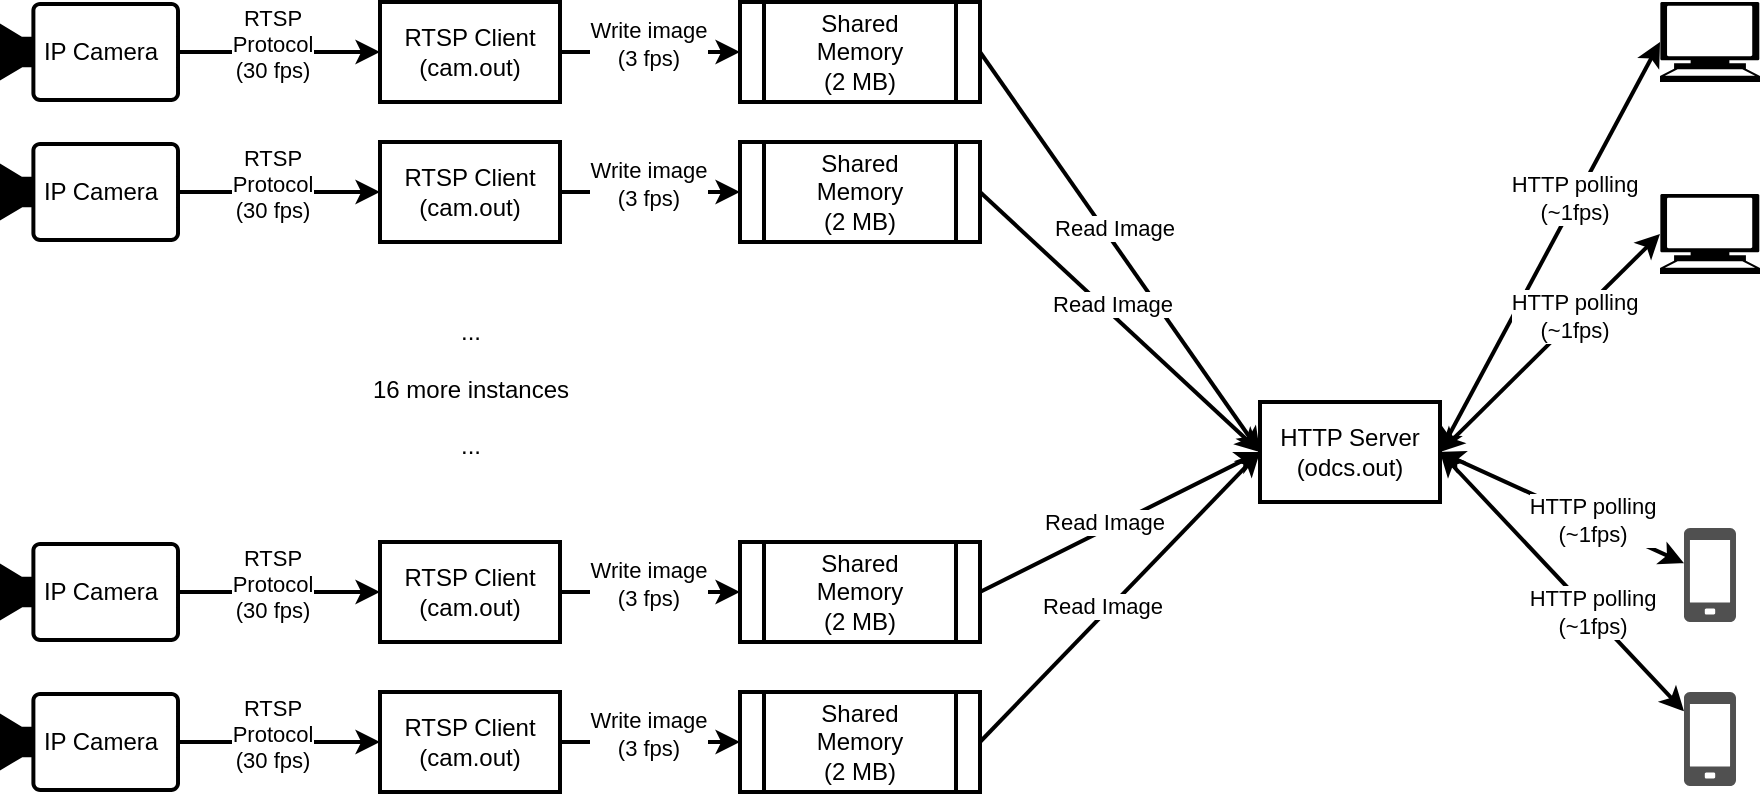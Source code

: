 <mxfile version="20.3.7" type="device"><diagram id="LTxdnSjZ6CFCPwl13RmF" name="Page-1"><mxGraphModel dx="2062" dy="1081" grid="1" gridSize="10" guides="1" tooltips="1" connect="1" arrows="1" fold="1" page="1" pageScale="1" pageWidth="850" pageHeight="1100" math="0" shadow="0"><root><mxCell id="0"/><mxCell id="1" parent="0"/><mxCell id="k68_5YPGHtgoW6fo5KtN-3" value="&lt;div&gt;RTSP Client&lt;/div&gt;&lt;div&gt;(cam.out)&lt;br&gt;&lt;/div&gt;" style="rounded=0;whiteSpace=wrap;html=1;strokeWidth=2;" parent="1" vertex="1"><mxGeometry x="230" y="90" width="90" height="50" as="geometry"/></mxCell><mxCell id="k68_5YPGHtgoW6fo5KtN-6" value="" style="points=[[0,0.5,0],[0.19,0.02,0],[0.59,0,0],[0.985,0.02,0],[1,0.5,0],[0.985,0.98,0],[0.59,1,0],[0.19,0.98,0]];verticalLabelPosition=bottom;sketch=0;html=1;verticalAlign=top;aspect=fixed;align=center;pointerEvents=1;shape=mxgraph.cisco19.camera;fillColor=#000000;strokeColor=none;strokeWidth=14;" parent="1" vertex="1"><mxGeometry x="40" y="90" width="90" height="50" as="geometry"/></mxCell><mxCell id="k68_5YPGHtgoW6fo5KtN-7" value="" style="endArrow=classic;html=1;rounded=0;exitX=1;exitY=0.5;exitDx=0;exitDy=0;exitPerimeter=0;entryX=0;entryY=0.5;entryDx=0;entryDy=0;strokeWidth=2;" parent="1" source="k68_5YPGHtgoW6fo5KtN-6" target="k68_5YPGHtgoW6fo5KtN-3" edge="1"><mxGeometry width="50" height="50" relative="1" as="geometry"><mxPoint x="120" y="280" as="sourcePoint"/><mxPoint x="170" y="230" as="targetPoint"/><Array as="points"><mxPoint x="190" y="115"/></Array></mxGeometry></mxCell><mxCell id="k68_5YPGHtgoW6fo5KtN-8" value="&lt;div&gt;RTSP&lt;/div&gt;&lt;div&gt;Protocol&lt;/div&gt;&lt;div&gt;(30 fps)&lt;br&gt;&lt;/div&gt;" style="edgeLabel;html=1;align=center;verticalAlign=middle;resizable=0;points=[];" parent="k68_5YPGHtgoW6fo5KtN-7" vertex="1" connectable="0"><mxGeometry x="-0.093" y="4" relative="1" as="geometry"><mxPoint as="offset"/></mxGeometry></mxCell><mxCell id="TewLs_EhTVlk3Gnn2zk7-1" value="&lt;div&gt;Shared&lt;/div&gt;&lt;div&gt;Memory&lt;/div&gt;&lt;div&gt;(2 MB)&lt;br&gt;&lt;/div&gt;" style="shape=process;whiteSpace=wrap;html=1;backgroundOutline=1;strokeWidth=2;" parent="1" vertex="1"><mxGeometry x="410" y="90" width="120" height="50" as="geometry"/></mxCell><mxCell id="TewLs_EhTVlk3Gnn2zk7-2" value="" style="endArrow=classic;html=1;rounded=0;exitX=1;exitY=0.5;exitDx=0;exitDy=0;entryX=0;entryY=0.5;entryDx=0;entryDy=0;strokeWidth=2;" parent="1" source="k68_5YPGHtgoW6fo5KtN-3" target="TewLs_EhTVlk3Gnn2zk7-1" edge="1"><mxGeometry width="50" height="50" relative="1" as="geometry"><mxPoint x="370" y="210" as="sourcePoint"/><mxPoint x="500" y="210" as="targetPoint"/><Array as="points"/></mxGeometry></mxCell><mxCell id="TewLs_EhTVlk3Gnn2zk7-3" value="&lt;div&gt;Write image&lt;/div&gt;&lt;div&gt;(3 fps)&lt;br&gt;&lt;/div&gt;" style="edgeLabel;html=1;align=center;verticalAlign=middle;resizable=0;points=[];" parent="TewLs_EhTVlk3Gnn2zk7-2" vertex="1" connectable="0"><mxGeometry x="-0.093" y="4" relative="1" as="geometry"><mxPoint x="3" as="offset"/></mxGeometry></mxCell><mxCell id="TewLs_EhTVlk3Gnn2zk7-5" value="&lt;div&gt;HTTP Server&lt;/div&gt;&lt;div&gt;(odcs.out)&lt;br&gt;&lt;/div&gt;" style="rounded=0;whiteSpace=wrap;html=1;strokeWidth=2;" parent="1" vertex="1"><mxGeometry x="670" y="290" width="90" height="50" as="geometry"/></mxCell><mxCell id="TewLs_EhTVlk3Gnn2zk7-6" value="" style="endArrow=classic;html=1;rounded=0;exitX=1;exitY=0.5;exitDx=0;exitDy=0;entryX=0;entryY=0.5;entryDx=0;entryDy=0;strokeWidth=2;" parent="1" source="TewLs_EhTVlk3Gnn2zk7-1" target="TewLs_EhTVlk3Gnn2zk7-5" edge="1"><mxGeometry width="50" height="50" relative="1" as="geometry"><mxPoint x="610" y="100" as="sourcePoint"/><mxPoint x="720" y="100" as="targetPoint"/><Array as="points"/></mxGeometry></mxCell><mxCell id="TewLs_EhTVlk3Gnn2zk7-7" value="Read Image" style="edgeLabel;html=1;align=center;verticalAlign=middle;resizable=0;points=[];" parent="TewLs_EhTVlk3Gnn2zk7-6" vertex="1" connectable="0"><mxGeometry x="-0.093" y="4" relative="1" as="geometry"><mxPoint as="offset"/></mxGeometry></mxCell><mxCell id="TewLs_EhTVlk3Gnn2zk7-9" value="" style="endArrow=classic;startArrow=classic;html=1;rounded=0;exitX=1;exitY=0.5;exitDx=0;exitDy=0;strokeWidth=2;entryX=0;entryY=0.5;entryDx=0;entryDy=0;entryPerimeter=0;" parent="1" source="TewLs_EhTVlk3Gnn2zk7-5" target="eqOkNrcOr78Is7jvoKHY-42" edge="1"><mxGeometry width="50" height="50" relative="1" as="geometry"><mxPoint x="700" y="265" as="sourcePoint"/><mxPoint x="890" y="247.759" as="targetPoint"/></mxGeometry></mxCell><mxCell id="TewLs_EhTVlk3Gnn2zk7-10" value="HTTP polling&#xA;(~1fps)" style="edgeLabel;html=1;align=center;verticalAlign=middle;resizable=0;points=[];" parent="TewLs_EhTVlk3Gnn2zk7-9" vertex="1" connectable="0"><mxGeometry x="0.234" y="1" relative="1" as="geometry"><mxPoint as="offset"/></mxGeometry></mxCell><mxCell id="eqOkNrcOr78Is7jvoKHY-1" value="&lt;div&gt;RTSP Client&lt;/div&gt;&lt;div&gt;(cam.out)&lt;br&gt;&lt;/div&gt;" style="rounded=0;whiteSpace=wrap;html=1;strokeWidth=2;" vertex="1" parent="1"><mxGeometry x="230" y="160" width="90" height="50" as="geometry"/></mxCell><mxCell id="eqOkNrcOr78Is7jvoKHY-2" value="" style="points=[[0,0.5,0],[0.19,0.02,0],[0.59,0,0],[0.985,0.02,0],[1,0.5,0],[0.985,0.98,0],[0.59,1,0],[0.19,0.98,0]];verticalLabelPosition=bottom;sketch=0;html=1;verticalAlign=top;aspect=fixed;align=center;pointerEvents=1;shape=mxgraph.cisco19.camera;fillColor=#000000;strokeColor=none;strokeWidth=14;" vertex="1" parent="1"><mxGeometry x="40" y="160" width="90" height="50" as="geometry"/></mxCell><mxCell id="eqOkNrcOr78Is7jvoKHY-3" value="" style="endArrow=classic;html=1;rounded=0;exitX=1;exitY=0.5;exitDx=0;exitDy=0;exitPerimeter=0;entryX=0;entryY=0.5;entryDx=0;entryDy=0;strokeWidth=2;" edge="1" parent="1" source="eqOkNrcOr78Is7jvoKHY-2" target="eqOkNrcOr78Is7jvoKHY-1"><mxGeometry width="50" height="50" relative="1" as="geometry"><mxPoint x="120" y="350" as="sourcePoint"/><mxPoint x="170" y="300" as="targetPoint"/><Array as="points"><mxPoint x="190" y="185"/></Array></mxGeometry></mxCell><mxCell id="eqOkNrcOr78Is7jvoKHY-4" value="&lt;div&gt;RTSP&lt;/div&gt;&lt;div&gt;Protocol&lt;/div&gt;&lt;div&gt;(30 fps)&lt;br&gt;&lt;/div&gt;" style="edgeLabel;html=1;align=center;verticalAlign=middle;resizable=0;points=[];" vertex="1" connectable="0" parent="eqOkNrcOr78Is7jvoKHY-3"><mxGeometry x="-0.093" y="4" relative="1" as="geometry"><mxPoint as="offset"/></mxGeometry></mxCell><mxCell id="eqOkNrcOr78Is7jvoKHY-5" value="&lt;div&gt;Shared&lt;/div&gt;&lt;div&gt;Memory&lt;/div&gt;&lt;div&gt;(2 MB)&lt;br&gt;&lt;/div&gt;" style="shape=process;whiteSpace=wrap;html=1;backgroundOutline=1;strokeWidth=2;" vertex="1" parent="1"><mxGeometry x="410" y="160" width="120" height="50" as="geometry"/></mxCell><mxCell id="eqOkNrcOr78Is7jvoKHY-6" value="" style="endArrow=classic;html=1;rounded=0;exitX=1;exitY=0.5;exitDx=0;exitDy=0;entryX=0;entryY=0.5;entryDx=0;entryDy=0;strokeWidth=2;" edge="1" parent="1" source="eqOkNrcOr78Is7jvoKHY-1" target="eqOkNrcOr78Is7jvoKHY-5"><mxGeometry width="50" height="50" relative="1" as="geometry"><mxPoint x="370" y="280" as="sourcePoint"/><mxPoint x="500" y="280" as="targetPoint"/><Array as="points"/></mxGeometry></mxCell><mxCell id="eqOkNrcOr78Is7jvoKHY-7" value="&lt;div&gt;Write image&lt;/div&gt;&lt;div&gt;(3 fps)&lt;br&gt;&lt;/div&gt;" style="edgeLabel;html=1;align=center;verticalAlign=middle;resizable=0;points=[];" vertex="1" connectable="0" parent="eqOkNrcOr78Is7jvoKHY-6"><mxGeometry x="-0.093" y="4" relative="1" as="geometry"><mxPoint x="3" as="offset"/></mxGeometry></mxCell><mxCell id="eqOkNrcOr78Is7jvoKHY-9" value="&lt;div&gt;RTSP Client&lt;/div&gt;&lt;div&gt;(cam.out)&lt;br&gt;&lt;/div&gt;" style="rounded=0;whiteSpace=wrap;html=1;strokeWidth=2;" vertex="1" parent="1"><mxGeometry x="230" y="360" width="90" height="50" as="geometry"/></mxCell><mxCell id="eqOkNrcOr78Is7jvoKHY-10" value="" style="points=[[0,0.5,0],[0.19,0.02,0],[0.59,0,0],[0.985,0.02,0],[1,0.5,0],[0.985,0.98,0],[0.59,1,0],[0.19,0.98,0]];verticalLabelPosition=bottom;sketch=0;html=1;verticalAlign=top;aspect=fixed;align=center;pointerEvents=1;shape=mxgraph.cisco19.camera;fillColor=#000000;strokeColor=none;strokeWidth=14;" vertex="1" parent="1"><mxGeometry x="40" y="360" width="90" height="50" as="geometry"/></mxCell><mxCell id="eqOkNrcOr78Is7jvoKHY-11" value="" style="endArrow=classic;html=1;rounded=0;exitX=1;exitY=0.5;exitDx=0;exitDy=0;exitPerimeter=0;entryX=0;entryY=0.5;entryDx=0;entryDy=0;strokeWidth=2;" edge="1" parent="1" source="eqOkNrcOr78Is7jvoKHY-10" target="eqOkNrcOr78Is7jvoKHY-9"><mxGeometry width="50" height="50" relative="1" as="geometry"><mxPoint x="120" y="550" as="sourcePoint"/><mxPoint x="170" y="500" as="targetPoint"/><Array as="points"><mxPoint x="190" y="385"/></Array></mxGeometry></mxCell><mxCell id="eqOkNrcOr78Is7jvoKHY-12" value="&lt;div&gt;RTSP&lt;/div&gt;&lt;div&gt;Protocol&lt;/div&gt;&lt;div&gt;(30 fps)&lt;br&gt;&lt;/div&gt;" style="edgeLabel;html=1;align=center;verticalAlign=middle;resizable=0;points=[];" vertex="1" connectable="0" parent="eqOkNrcOr78Is7jvoKHY-11"><mxGeometry x="-0.093" y="4" relative="1" as="geometry"><mxPoint as="offset"/></mxGeometry></mxCell><mxCell id="eqOkNrcOr78Is7jvoKHY-13" value="&lt;div&gt;Shared&lt;/div&gt;&lt;div&gt;Memory&lt;/div&gt;&lt;div&gt;(2 MB)&lt;br&gt;&lt;/div&gt;" style="shape=process;whiteSpace=wrap;html=1;backgroundOutline=1;strokeWidth=2;" vertex="1" parent="1"><mxGeometry x="410" y="360" width="120" height="50" as="geometry"/></mxCell><mxCell id="eqOkNrcOr78Is7jvoKHY-14" value="" style="endArrow=classic;html=1;rounded=0;exitX=1;exitY=0.5;exitDx=0;exitDy=0;entryX=0;entryY=0.5;entryDx=0;entryDy=0;strokeWidth=2;" edge="1" parent="1" source="eqOkNrcOr78Is7jvoKHY-9" target="eqOkNrcOr78Is7jvoKHY-13"><mxGeometry width="50" height="50" relative="1" as="geometry"><mxPoint x="370" y="480" as="sourcePoint"/><mxPoint x="500" y="480" as="targetPoint"/><Array as="points"/></mxGeometry></mxCell><mxCell id="eqOkNrcOr78Is7jvoKHY-15" value="&lt;div&gt;Write image&lt;/div&gt;&lt;div&gt;(3 fps)&lt;br&gt;&lt;/div&gt;" style="edgeLabel;html=1;align=center;verticalAlign=middle;resizable=0;points=[];" vertex="1" connectable="0" parent="eqOkNrcOr78Is7jvoKHY-14"><mxGeometry x="-0.093" y="4" relative="1" as="geometry"><mxPoint x="3" as="offset"/></mxGeometry></mxCell><mxCell id="eqOkNrcOr78Is7jvoKHY-17" value="&lt;div&gt;RTSP Client&lt;/div&gt;&lt;div&gt;(cam.out)&lt;br&gt;&lt;/div&gt;" style="rounded=0;whiteSpace=wrap;html=1;strokeWidth=2;" vertex="1" parent="1"><mxGeometry x="230" y="435" width="90" height="50" as="geometry"/></mxCell><mxCell id="eqOkNrcOr78Is7jvoKHY-18" value="" style="points=[[0,0.5,0],[0.19,0.02,0],[0.59,0,0],[0.985,0.02,0],[1,0.5,0],[0.985,0.98,0],[0.59,1,0],[0.19,0.98,0]];verticalLabelPosition=bottom;sketch=0;html=1;verticalAlign=top;aspect=fixed;align=center;pointerEvents=1;shape=mxgraph.cisco19.camera;fillColor=#000000;strokeColor=none;strokeWidth=14;" vertex="1" parent="1"><mxGeometry x="40" y="435" width="90" height="50" as="geometry"/></mxCell><mxCell id="eqOkNrcOr78Is7jvoKHY-19" value="" style="endArrow=classic;html=1;rounded=0;exitX=1;exitY=0.5;exitDx=0;exitDy=0;exitPerimeter=0;entryX=0;entryY=0.5;entryDx=0;entryDy=0;strokeWidth=2;" edge="1" parent="1" source="eqOkNrcOr78Is7jvoKHY-18" target="eqOkNrcOr78Is7jvoKHY-17"><mxGeometry width="50" height="50" relative="1" as="geometry"><mxPoint x="120" y="625" as="sourcePoint"/><mxPoint x="170" y="575" as="targetPoint"/><Array as="points"><mxPoint x="190" y="460"/></Array></mxGeometry></mxCell><mxCell id="eqOkNrcOr78Is7jvoKHY-20" value="&lt;div&gt;RTSP&lt;/div&gt;&lt;div&gt;Protocol&lt;/div&gt;&lt;div&gt;(30 fps)&lt;br&gt;&lt;/div&gt;" style="edgeLabel;html=1;align=center;verticalAlign=middle;resizable=0;points=[];" vertex="1" connectable="0" parent="eqOkNrcOr78Is7jvoKHY-19"><mxGeometry x="-0.093" y="4" relative="1" as="geometry"><mxPoint as="offset"/></mxGeometry></mxCell><mxCell id="eqOkNrcOr78Is7jvoKHY-21" value="&lt;div&gt;Shared&lt;/div&gt;&lt;div&gt;Memory&lt;/div&gt;&lt;div&gt;(2 MB)&lt;br&gt;&lt;/div&gt;" style="shape=process;whiteSpace=wrap;html=1;backgroundOutline=1;strokeWidth=2;" vertex="1" parent="1"><mxGeometry x="410" y="435" width="120" height="50" as="geometry"/></mxCell><mxCell id="eqOkNrcOr78Is7jvoKHY-22" value="" style="endArrow=classic;html=1;rounded=0;exitX=1;exitY=0.5;exitDx=0;exitDy=0;entryX=0;entryY=0.5;entryDx=0;entryDy=0;strokeWidth=2;" edge="1" parent="1" source="eqOkNrcOr78Is7jvoKHY-17" target="eqOkNrcOr78Is7jvoKHY-21"><mxGeometry width="50" height="50" relative="1" as="geometry"><mxPoint x="370" y="555" as="sourcePoint"/><mxPoint x="500" y="555" as="targetPoint"/><Array as="points"/></mxGeometry></mxCell><mxCell id="eqOkNrcOr78Is7jvoKHY-23" value="&lt;div&gt;Write image&lt;/div&gt;&lt;div&gt;(3 fps)&lt;br&gt;&lt;/div&gt;" style="edgeLabel;html=1;align=center;verticalAlign=middle;resizable=0;points=[];" vertex="1" connectable="0" parent="eqOkNrcOr78Is7jvoKHY-22"><mxGeometry x="-0.093" y="4" relative="1" as="geometry"><mxPoint x="3" as="offset"/></mxGeometry></mxCell><mxCell id="eqOkNrcOr78Is7jvoKHY-25" value="" style="endArrow=classic;html=1;rounded=0;exitX=1;exitY=0.5;exitDx=0;exitDy=0;strokeWidth=2;entryX=0;entryY=0.5;entryDx=0;entryDy=0;" edge="1" parent="1" source="eqOkNrcOr78Is7jvoKHY-5" target="TewLs_EhTVlk3Gnn2zk7-5"><mxGeometry width="50" height="50" relative="1" as="geometry"><mxPoint x="540" y="125" as="sourcePoint"/><mxPoint x="610" y="310" as="targetPoint"/><Array as="points"/></mxGeometry></mxCell><mxCell id="eqOkNrcOr78Is7jvoKHY-26" value="Read Image" style="edgeLabel;html=1;align=center;verticalAlign=middle;resizable=0;points=[];" vertex="1" connectable="0" parent="eqOkNrcOr78Is7jvoKHY-25"><mxGeometry x="-0.093" y="4" relative="1" as="geometry"><mxPoint as="offset"/></mxGeometry></mxCell><mxCell id="eqOkNrcOr78Is7jvoKHY-27" value="" style="endArrow=classic;html=1;rounded=0;exitX=1;exitY=0.5;exitDx=0;exitDy=0;entryX=0;entryY=0.5;entryDx=0;entryDy=0;strokeWidth=2;" edge="1" parent="1" source="eqOkNrcOr78Is7jvoKHY-13" target="TewLs_EhTVlk3Gnn2zk7-5"><mxGeometry width="50" height="50" relative="1" as="geometry"><mxPoint x="550" y="135" as="sourcePoint"/><mxPoint x="630" y="335" as="targetPoint"/><Array as="points"/></mxGeometry></mxCell><mxCell id="eqOkNrcOr78Is7jvoKHY-28" value="Read Image" style="edgeLabel;html=1;align=center;verticalAlign=middle;resizable=0;points=[];" vertex="1" connectable="0" parent="eqOkNrcOr78Is7jvoKHY-27"><mxGeometry x="-0.093" y="4" relative="1" as="geometry"><mxPoint as="offset"/></mxGeometry></mxCell><mxCell id="eqOkNrcOr78Is7jvoKHY-29" value="" style="endArrow=classic;html=1;rounded=0;exitX=1;exitY=0.5;exitDx=0;exitDy=0;entryX=0;entryY=0.5;entryDx=0;entryDy=0;strokeWidth=2;" edge="1" parent="1" source="eqOkNrcOr78Is7jvoKHY-21" target="TewLs_EhTVlk3Gnn2zk7-5"><mxGeometry width="50" height="50" relative="1" as="geometry"><mxPoint x="560" y="145" as="sourcePoint"/><mxPoint x="640" y="345" as="targetPoint"/><Array as="points"/></mxGeometry></mxCell><mxCell id="eqOkNrcOr78Is7jvoKHY-30" value="Read Image" style="edgeLabel;html=1;align=center;verticalAlign=middle;resizable=0;points=[];" vertex="1" connectable="0" parent="eqOkNrcOr78Is7jvoKHY-29"><mxGeometry x="-0.093" y="4" relative="1" as="geometry"><mxPoint as="offset"/></mxGeometry></mxCell><mxCell id="eqOkNrcOr78Is7jvoKHY-33" value="&lt;div&gt;&lt;br&gt;&lt;/div&gt;&lt;div&gt;...&lt;/div&gt;&lt;div&gt;&lt;br&gt;&lt;/div&gt;&lt;div&gt;16 more instances&lt;/div&gt;&lt;div&gt;&lt;br&gt;&lt;/div&gt;&lt;div&gt;...&lt;br&gt;&lt;/div&gt;" style="text;html=1;resizable=0;autosize=1;align=center;verticalAlign=middle;points=[];fillColor=none;strokeColor=none;rounded=0;" vertex="1" parent="1"><mxGeometry x="215" y="226" width="120" height="100" as="geometry"/></mxCell><mxCell id="eqOkNrcOr78Is7jvoKHY-35" value="&lt;div&gt;IP Camera&lt;/div&gt;" style="text;html=1;resizable=0;autosize=1;align=center;verticalAlign=middle;points=[];fillColor=none;strokeColor=none;rounded=0;" vertex="1" parent="1"><mxGeometry x="50" y="100" width="80" height="30" as="geometry"/></mxCell><mxCell id="eqOkNrcOr78Is7jvoKHY-36" value="&lt;div&gt;IP Camera&lt;/div&gt;" style="text;html=1;resizable=0;autosize=1;align=center;verticalAlign=middle;points=[];fillColor=none;strokeColor=none;rounded=0;" vertex="1" parent="1"><mxGeometry x="50" y="170" width="80" height="30" as="geometry"/></mxCell><mxCell id="eqOkNrcOr78Is7jvoKHY-37" value="&lt;div&gt;IP Camera&lt;/div&gt;" style="text;html=1;resizable=0;autosize=1;align=center;verticalAlign=middle;points=[];fillColor=none;strokeColor=none;rounded=0;" vertex="1" parent="1"><mxGeometry x="50" y="370" width="80" height="30" as="geometry"/></mxCell><mxCell id="eqOkNrcOr78Is7jvoKHY-38" value="&lt;div&gt;IP Camera&lt;/div&gt;" style="text;html=1;resizable=0;autosize=1;align=center;verticalAlign=middle;points=[];fillColor=none;strokeColor=none;rounded=0;" vertex="1" parent="1"><mxGeometry x="50" y="445" width="80" height="30" as="geometry"/></mxCell><mxCell id="eqOkNrcOr78Is7jvoKHY-42" value="" style="shape=mxgraph.signs.tech.computer;html=1;pointerEvents=1;fillColor=#000000;strokeColor=none;verticalLabelPosition=bottom;verticalAlign=top;align=center;" vertex="1" parent="1"><mxGeometry x="870" y="90" width="50" height="40" as="geometry"/></mxCell><mxCell id="eqOkNrcOr78Is7jvoKHY-43" value="" style="sketch=0;pointerEvents=1;shadow=0;dashed=0;html=1;strokeColor=none;fillColor=#505050;labelPosition=center;verticalLabelPosition=bottom;verticalAlign=top;outlineConnect=0;align=center;shape=mxgraph.office.devices.cell_phone_generic;" vertex="1" parent="1"><mxGeometry x="882" y="353" width="26" height="47" as="geometry"/></mxCell><mxCell id="eqOkNrcOr78Is7jvoKHY-44" value="" style="shape=mxgraph.signs.tech.computer;html=1;pointerEvents=1;fillColor=#000000;strokeColor=none;verticalLabelPosition=bottom;verticalAlign=top;align=center;" vertex="1" parent="1"><mxGeometry x="870" y="186" width="50" height="40" as="geometry"/></mxCell><mxCell id="eqOkNrcOr78Is7jvoKHY-45" value="" style="sketch=0;pointerEvents=1;shadow=0;dashed=0;html=1;strokeColor=none;fillColor=#505050;labelPosition=center;verticalLabelPosition=bottom;verticalAlign=top;outlineConnect=0;align=center;shape=mxgraph.office.devices.cell_phone_generic;" vertex="1" parent="1"><mxGeometry x="882" y="435" width="26" height="47" as="geometry"/></mxCell><mxCell id="eqOkNrcOr78Is7jvoKHY-46" value="" style="endArrow=classic;startArrow=classic;html=1;rounded=0;exitX=1;exitY=0.5;exitDx=0;exitDy=0;strokeWidth=2;entryX=0;entryY=0.5;entryDx=0;entryDy=0;entryPerimeter=0;" edge="1" parent="1" source="TewLs_EhTVlk3Gnn2zk7-5" target="eqOkNrcOr78Is7jvoKHY-44"><mxGeometry width="50" height="50" relative="1" as="geometry"><mxPoint x="770" y="325" as="sourcePoint"/><mxPoint x="880" y="240.0" as="targetPoint"/></mxGeometry></mxCell><mxCell id="eqOkNrcOr78Is7jvoKHY-47" value="HTTP polling&#xA;(~1fps)" style="edgeLabel;html=1;align=center;verticalAlign=middle;resizable=0;points=[];" vertex="1" connectable="0" parent="eqOkNrcOr78Is7jvoKHY-46"><mxGeometry x="0.234" y="1" relative="1" as="geometry"><mxPoint as="offset"/></mxGeometry></mxCell><mxCell id="eqOkNrcOr78Is7jvoKHY-48" value="" style="endArrow=classic;startArrow=classic;html=1;rounded=0;strokeWidth=2;exitX=1;exitY=0.5;exitDx=0;exitDy=0;" edge="1" parent="1" source="TewLs_EhTVlk3Gnn2zk7-5" target="eqOkNrcOr78Is7jvoKHY-43"><mxGeometry width="50" height="50" relative="1" as="geometry"><mxPoint x="870" y="315" as="sourcePoint"/><mxPoint x="890" y="250.0" as="targetPoint"/></mxGeometry></mxCell><mxCell id="eqOkNrcOr78Is7jvoKHY-49" value="HTTP polling&#xA;(~1fps)" style="edgeLabel;html=1;align=center;verticalAlign=middle;resizable=0;points=[];" vertex="1" connectable="0" parent="eqOkNrcOr78Is7jvoKHY-48"><mxGeometry x="0.234" y="1" relative="1" as="geometry"><mxPoint as="offset"/></mxGeometry></mxCell><mxCell id="eqOkNrcOr78Is7jvoKHY-50" value="" style="endArrow=classic;startArrow=classic;html=1;rounded=0;exitX=1;exitY=0.5;exitDx=0;exitDy=0;strokeWidth=2;" edge="1" parent="1" source="TewLs_EhTVlk3Gnn2zk7-5" target="eqOkNrcOr78Is7jvoKHY-45"><mxGeometry width="50" height="50" relative="1" as="geometry"><mxPoint x="790" y="345" as="sourcePoint"/><mxPoint x="900" y="260.0" as="targetPoint"/></mxGeometry></mxCell><mxCell id="eqOkNrcOr78Is7jvoKHY-51" value="HTTP polling&#xA;(~1fps)" style="edgeLabel;html=1;align=center;verticalAlign=middle;resizable=0;points=[];" vertex="1" connectable="0" parent="eqOkNrcOr78Is7jvoKHY-50"><mxGeometry x="0.234" y="1" relative="1" as="geometry"><mxPoint as="offset"/></mxGeometry></mxCell></root></mxGraphModel></diagram></mxfile>